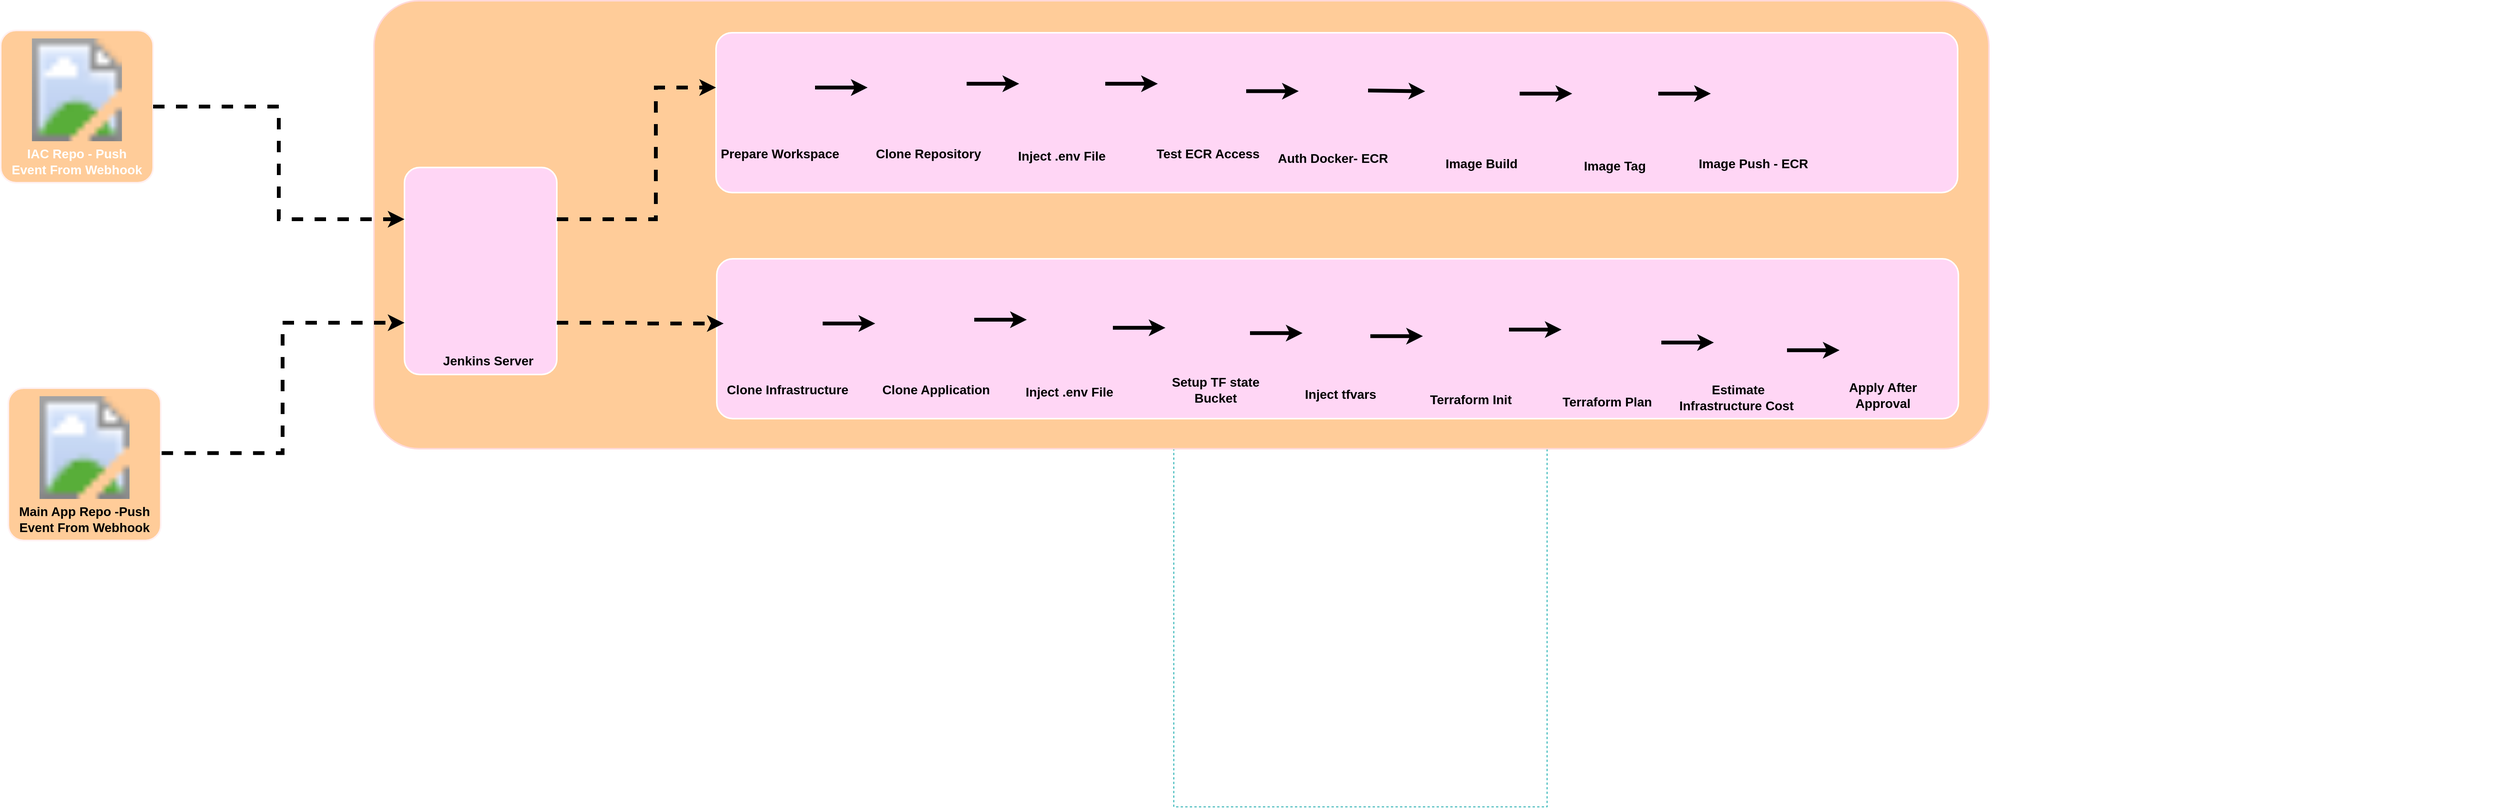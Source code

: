 <mxfile version="26.2.14">
  <diagram name="Page-1" id="cR7yJJrR0JnvgADBufBA">
    <mxGraphModel dx="3169" dy="1833" grid="1" gridSize="10" guides="1" tooltips="1" connect="1" arrows="1" fold="1" page="1" pageScale="1" pageWidth="3300" pageHeight="2339" background="light-dark(#FFFFFF,#FFFFFF)" math="0" shadow="0">
      <root>
        <mxCell id="0" />
        <mxCell id="1" parent="0" />
        <mxCell id="yLLMc8BiAL3USYtmAHxB-1" value="" style="rounded=1;arcSize=10;dashed=0;fillColor=light-dark(#FFCC99,#FFCC99);gradientColor=none;strokeWidth=2;strokeColor=light-dark(#FFF0F0,#FFD9D9);" parent="1" vertex="1">
          <mxGeometry x="460" y="1349" width="200" height="200" as="geometry" />
        </mxCell>
        <mxCell id="BC49tAWycqUVY0E63zKT-4" value="Region" style="points=[[0,0],[0.25,0],[0.5,0],[0.75,0],[1,0],[1,0.25],[1,0.5],[1,0.75],[1,1],[0.75,1],[0.5,1],[0.25,1],[0,1],[0,0.75],[0,0.5],[0,0.25]];outlineConnect=0;gradientColor=none;html=1;whiteSpace=wrap;fontSize=12;fontStyle=0;container=1;pointerEvents=0;collapsible=0;recursiveResize=0;shape=mxgraph.aws4.group;grIcon=mxgraph.aws4.group_region;strokeColor=#00A4A6;fillColor=none;verticalAlign=top;align=left;spacingLeft=30;fontColor=#147EBA;dashed=1;" parent="1" vertex="1">
          <mxGeometry x="2000" y="1699" width="490" height="670" as="geometry" />
        </mxCell>
        <mxCell id="yLLMc8BiAL3USYtmAHxB-4" value="" style="html=1;overflow=block;blockSpacing=1;whiteSpace=wrap;shape=image;fontSize=13;spacing=0;strokeColor=none;strokeOpacity=100;rounded=1;absoluteArcSize=1;arcSize=9;strokeWidth=0;image=https://images.lucid.app/images/33787e02-d90d-494c-b72a-d46787cbd190/content;lucidId=GNB-142OZzR8;" parent="1" vertex="1">
          <mxGeometry x="492.5" y="1359.5" width="135" height="135" as="geometry" />
        </mxCell>
        <mxCell id="yLLMc8BiAL3USYtmAHxB-5" value="&lt;font style=&quot;color: light-dark(rgb(255, 255, 255), rgb(0, 0, 0));&quot;&gt;IAC Repo - Push Event From Webhook&lt;/font&gt;" style="html=1;overflow=block;blockSpacing=1;whiteSpace=wrap;fontSize=16.7;fontStyle=1;spacing=0;strokeColor=none;strokeOpacity=100;fillOpacity=100;rounded=1;absoluteArcSize=1;arcSize=9;fillColor=none;strokeWidth=3.8;lucidId=IOB-DES05dkE;" parent="1" vertex="1">
          <mxGeometry x="470" y="1499.5" width="180" height="45" as="geometry" />
        </mxCell>
        <mxCell id="yLLMc8BiAL3USYtmAHxB-15" value="" style="rounded=1;arcSize=10;dashed=0;fillColor=light-dark(#FFCC99,#FFCC99);gradientColor=none;strokeWidth=2;strokeColor=light-dark(#FFD9D9,#FFD9D9);" parent="1" vertex="1">
          <mxGeometry x="950" y="1310" width="2120" height="588.5" as="geometry" />
        </mxCell>
        <mxCell id="yLLMc8BiAL3USYtmAHxB-12" value="" style="group" parent="1" vertex="1" connectable="0">
          <mxGeometry x="990" y="1529" width="200" height="277" as="geometry" />
        </mxCell>
        <mxCell id="yLLMc8BiAL3USYtmAHxB-7" value="" style="rounded=1;arcSize=10;dashed=0;fillColor=light-dark(#FFD6F5,#FFD6F5);gradientColor=none;strokeWidth=2;strokeColor=light-dark(#FFFFFF,#FF81DF);" parent="yLLMc8BiAL3USYtmAHxB-12" vertex="1">
          <mxGeometry width="200" height="272" as="geometry" />
        </mxCell>
        <mxCell id="yLLMc8BiAL3USYtmAHxB-8" value="" style="html=1;overflow=block;blockSpacing=1;whiteSpace=wrap;shape=image;fontSize=13;spacing=0;strokeColor=none;strokeOpacity=100;rounded=1;absoluteArcSize=1;arcSize=9;strokeWidth=0;image=https://images.lucid.app/images/eecb37af-fb71-4a32-963a-ebf90e5c9b0f/content;imageAspect=0;lucidId=T7Pa9zfULu-N;" parent="yLLMc8BiAL3USYtmAHxB-12" vertex="1">
          <mxGeometry x="27" y="42" width="146" height="202" as="geometry" />
        </mxCell>
        <mxCell id="yLLMc8BiAL3USYtmAHxB-11" value="&lt;font style=&quot;color: light-dark(rgb(0, 0, 0), rgb(0, 0, 0));&quot;&gt;Jenkins Server&lt;/font&gt;" style="html=1;overflow=block;blockSpacing=1;whiteSpace=wrap;fontSize=16.7;fontStyle=1;spacing=0;strokeColor=none;strokeOpacity=100;fillOpacity=100;rounded=1;absoluteArcSize=1;arcSize=9;fillColor=none;strokeWidth=3.8;lucidId=IOB-DES05dkE;" parent="yLLMc8BiAL3USYtmAHxB-12" vertex="1">
          <mxGeometry x="20" y="232" width="180" height="45" as="geometry" />
        </mxCell>
        <mxCell id="yLLMc8BiAL3USYtmAHxB-14" style="rounded=0;orthogonalLoop=1;jettySize=auto;html=1;strokeWidth=5;strokeColor=light-dark(#000000,#000000);dashed=1;edgeStyle=orthogonalEdgeStyle;entryX=0;entryY=0.25;entryDx=0;entryDy=0;" parent="1" source="yLLMc8BiAL3USYtmAHxB-1" target="yLLMc8BiAL3USYtmAHxB-7" edge="1">
          <mxGeometry relative="1" as="geometry" />
        </mxCell>
        <mxCell id="yLLMc8BiAL3USYtmAHxB-16" value="" style="group" parent="1" vertex="1" connectable="0">
          <mxGeometry x="1679" y="1392" width="2061" height="309.5" as="geometry" />
        </mxCell>
        <mxCell id="yLLMc8BiAL3USYtmAHxB-17" value="" style="rounded=1;arcSize=10;dashed=0;fillColor=light-dark(#FFD6F5,#FFD6F5);gradientColor=none;strokeWidth=2;strokeColor=light-dark(#FFFFFF,#FF81DF);" parent="yLLMc8BiAL3USYtmAHxB-16" vertex="1">
          <mxGeometry x="-280" y="-40" width="1630" height="210" as="geometry" />
        </mxCell>
        <mxCell id="yLLMc8BiAL3USYtmAHxB-27" style="edgeStyle=orthogonalEdgeStyle;rounded=0;orthogonalLoop=1;jettySize=auto;html=1;strokeWidth=5;strokeColor=light-dark(#000000,#6042EA);" parent="yLLMc8BiAL3USYtmAHxB-16" source="yLLMc8BiAL3USYtmAHxB-21" target="yLLMc8BiAL3USYtmAHxB-25" edge="1">
          <mxGeometry relative="1" as="geometry" />
        </mxCell>
        <mxCell id="yLLMc8BiAL3USYtmAHxB-21" value="" style="html=1;overflow=block;blockSpacing=1;whiteSpace=wrap;shape=image;fontSize=13;spacing=0;strokeColor=none;strokeOpacity=100;rounded=1;absoluteArcSize=1;arcSize=9;strokeWidth=0;image=https://images.lucid.app/images/be04c269-f45c-4aa7-bb50-5a2b9bb8da96/content;imageAspect=0;lucidId=eYB-Mi~00h76;" parent="yLLMc8BiAL3USYtmAHxB-16" vertex="1">
          <mxGeometry x="-280" y="-33" width="130" height="130" as="geometry" />
        </mxCell>
        <mxCell id="yLLMc8BiAL3USYtmAHxB-28" value="" style="group" parent="yLLMc8BiAL3USYtmAHxB-16" vertex="1" connectable="0">
          <mxGeometry x="-81" y="-33" width="160" height="175" as="geometry" />
        </mxCell>
        <mxCell id="yLLMc8BiAL3USYtmAHxB-25" value="" style="html=1;overflow=block;blockSpacing=1;whiteSpace=wrap;shape=image;fontSize=13;spacing=0;strokeColor=none;strokeOpacity=100;rounded=1;absoluteArcSize=1;arcSize=9;strokeWidth=0;image=https://images.lucid.app/images/be04c269-f45c-4aa7-bb50-5a2b9bb8da96/content;imageAspect=0;lucidId=eYB-Mi~00h76;" parent="yLLMc8BiAL3USYtmAHxB-28" vertex="1">
          <mxGeometry width="130" height="130" as="geometry" />
        </mxCell>
        <mxCell id="yLLMc8BiAL3USYtmAHxB-26" value="&lt;font style=&quot;color: light-dark(rgb(0, 0, 0), rgb(0, 0, 0));&quot;&gt;Clone Repository&lt;/font&gt;" style="html=1;overflow=block;blockSpacing=1;whiteSpace=wrap;fontSize=16.7;fontStyle=1;spacing=0;strokeColor=none;strokeOpacity=100;fillOpacity=100;rounded=1;absoluteArcSize=1;arcSize=9;fillColor=none;strokeWidth=3.8;lucidId=IOB-DES05dkE;" parent="yLLMc8BiAL3USYtmAHxB-28" vertex="1">
          <mxGeometry y="130" width="160" height="45" as="geometry" />
        </mxCell>
        <mxCell id="yLLMc8BiAL3USYtmAHxB-32" style="edgeStyle=orthogonalEdgeStyle;rounded=0;orthogonalLoop=1;jettySize=auto;html=1;strokeWidth=5;strokeColor=light-dark(#000000,#6042EA);" parent="yLLMc8BiAL3USYtmAHxB-28" edge="1">
          <mxGeometry relative="1" as="geometry">
            <mxPoint x="130" y="60" as="sourcePoint" />
            <mxPoint x="199" y="60" as="targetPoint" />
          </mxGeometry>
        </mxCell>
        <mxCell id="yLLMc8BiAL3USYtmAHxB-29" value="" style="group" parent="yLLMc8BiAL3USYtmAHxB-16" vertex="1" connectable="0">
          <mxGeometry x="101" y="-33" width="160" height="175" as="geometry" />
        </mxCell>
        <mxCell id="yLLMc8BiAL3USYtmAHxB-30" value="" style="html=1;overflow=block;blockSpacing=1;whiteSpace=wrap;shape=image;fontSize=13;spacing=0;strokeColor=none;strokeOpacity=100;rounded=1;absoluteArcSize=1;arcSize=9;strokeWidth=0;image=https://images.lucid.app/images/be04c269-f45c-4aa7-bb50-5a2b9bb8da96/content;imageAspect=0;lucidId=eYB-Mi~00h76;" parent="yLLMc8BiAL3USYtmAHxB-29" vertex="1">
          <mxGeometry width="130" height="130" as="geometry" />
        </mxCell>
        <mxCell id="yLLMc8BiAL3USYtmAHxB-31" value="&lt;font style=&quot;color: light-dark(rgb(0, 0, 0), rgb(0, 0, 0));&quot;&gt;Inject .env File&lt;/font&gt;" style="html=1;overflow=block;blockSpacing=1;whiteSpace=wrap;fontSize=16.7;fontStyle=1;spacing=0;strokeColor=none;strokeOpacity=100;fillOpacity=100;rounded=1;absoluteArcSize=1;arcSize=9;fillColor=none;strokeWidth=3.8;lucidId=IOB-DES05dkE;" parent="yLLMc8BiAL3USYtmAHxB-29" vertex="1">
          <mxGeometry x="-7" y="133" width="160" height="45" as="geometry" />
        </mxCell>
        <mxCell id="yLLMc8BiAL3USYtmAHxB-40" value="" style="group" parent="yLLMc8BiAL3USYtmAHxB-16" vertex="1" connectable="0">
          <mxGeometry x="250" y="-27" width="160" height="175" as="geometry" />
        </mxCell>
        <mxCell id="yLLMc8BiAL3USYtmAHxB-49" style="edgeStyle=orthogonalEdgeStyle;rounded=0;orthogonalLoop=1;jettySize=auto;html=1;strokeWidth=5;strokeColor=light-dark(#000000,#6042EA);" parent="yLLMc8BiAL3USYtmAHxB-40" edge="1">
          <mxGeometry relative="1" as="geometry">
            <mxPoint x="-19" y="54" as="sourcePoint" />
            <mxPoint x="50" y="54" as="targetPoint" />
          </mxGeometry>
        </mxCell>
        <mxCell id="yLLMc8BiAL3USYtmAHxB-41" value="" style="html=1;overflow=block;blockSpacing=1;whiteSpace=wrap;shape=image;fontSize=13;spacing=0;strokeColor=none;strokeOpacity=100;rounded=1;absoluteArcSize=1;arcSize=9;strokeWidth=0;image=https://images.lucid.app/images/be04c269-f45c-4aa7-bb50-5a2b9bb8da96/content;imageAspect=0;lucidId=eYB-Mi~00h76;" parent="yLLMc8BiAL3USYtmAHxB-16" vertex="1">
          <mxGeometry x="291" y="-27" width="130" height="130" as="geometry" />
        </mxCell>
        <mxCell id="yLLMc8BiAL3USYtmAHxB-42" value="&lt;font style=&quot;color: light-dark(rgb(0, 0, 0), rgb(0, 0, 0));&quot;&gt;Test ECR Access&lt;/font&gt;" style="html=1;overflow=block;blockSpacing=1;whiteSpace=wrap;fontSize=16.7;fontStyle=1;spacing=0;strokeColor=none;strokeOpacity=100;fillOpacity=100;rounded=1;absoluteArcSize=1;arcSize=9;fillColor=none;strokeWidth=3.8;lucidId=IOB-DES05dkE;" parent="yLLMc8BiAL3USYtmAHxB-16" vertex="1">
          <mxGeometry x="286" y="97" width="160" height="45" as="geometry" />
        </mxCell>
        <mxCell id="yLLMc8BiAL3USYtmAHxB-51" style="rounded=0;orthogonalLoop=1;jettySize=auto;html=1;strokeWidth=5;strokeColor=light-dark(#000000,#6042EA);entryX=0.046;entryY=0.438;entryDx=0;entryDy=0;entryPerimeter=0;" parent="yLLMc8BiAL3USYtmAHxB-16" source="yLLMc8BiAL3USYtmAHxB-52" target="yLLMc8BiAL3USYtmAHxB-54" edge="1">
          <mxGeometry relative="1" as="geometry" />
        </mxCell>
        <mxCell id="yLLMc8BiAL3USYtmAHxB-52" value="" style="html=1;overflow=block;blockSpacing=1;whiteSpace=wrap;shape=image;fontSize=13;spacing=0;strokeColor=none;strokeOpacity=100;rounded=1;absoluteArcSize=1;arcSize=9;strokeWidth=0;image=https://images.lucid.app/images/be04c269-f45c-4aa7-bb50-5a2b9bb8da96/content;imageAspect=0;lucidId=eYB-Mi~00h76;" parent="yLLMc8BiAL3USYtmAHxB-16" vertex="1">
          <mxGeometry x="446" y="-30" width="130" height="130" as="geometry" />
        </mxCell>
        <mxCell id="yLLMc8BiAL3USYtmAHxB-53" value="" style="group" parent="yLLMc8BiAL3USYtmAHxB-16" vertex="1" connectable="0">
          <mxGeometry x="645" y="-20" width="160" height="175" as="geometry" />
        </mxCell>
        <mxCell id="yLLMc8BiAL3USYtmAHxB-54" value="" style="html=1;overflow=block;blockSpacing=1;whiteSpace=wrap;shape=image;fontSize=13;spacing=0;strokeColor=none;strokeOpacity=100;rounded=1;absoluteArcSize=1;arcSize=9;strokeWidth=0;image=https://images.lucid.app/images/be04c269-f45c-4aa7-bb50-5a2b9bb8da96/content;imageAspect=0;lucidId=eYB-Mi~00h76;" parent="yLLMc8BiAL3USYtmAHxB-53" vertex="1">
          <mxGeometry width="130" height="130" as="geometry" />
        </mxCell>
        <mxCell id="yLLMc8BiAL3USYtmAHxB-55" value="&lt;font style=&quot;color: light-dark(rgb(0, 0, 0), rgb(0, 0, 0));&quot;&gt;Image Build&lt;/font&gt;" style="html=1;overflow=block;blockSpacing=1;whiteSpace=wrap;fontSize=16.7;fontStyle=1;spacing=0;strokeColor=none;strokeOpacity=100;fillOpacity=100;rounded=1;absoluteArcSize=1;arcSize=9;fillColor=none;strokeWidth=3.8;lucidId=IOB-DES05dkE;" parent="yLLMc8BiAL3USYtmAHxB-53" vertex="1">
          <mxGeometry y="130" width="160" height="45" as="geometry" />
        </mxCell>
        <mxCell id="yLLMc8BiAL3USYtmAHxB-56" style="edgeStyle=orthogonalEdgeStyle;rounded=0;orthogonalLoop=1;jettySize=auto;html=1;strokeWidth=5;strokeColor=light-dark(#000000,#6042EA);" parent="yLLMc8BiAL3USYtmAHxB-53" edge="1">
          <mxGeometry relative="1" as="geometry">
            <mxPoint x="130" y="60" as="sourcePoint" />
            <mxPoint x="199" y="60" as="targetPoint" />
          </mxGeometry>
        </mxCell>
        <mxCell id="yLLMc8BiAL3USYtmAHxB-57" value="" style="group" parent="yLLMc8BiAL3USYtmAHxB-16" vertex="1" connectable="0">
          <mxGeometry x="827" y="-20" width="160" height="175" as="geometry" />
        </mxCell>
        <mxCell id="yLLMc8BiAL3USYtmAHxB-58" value="" style="html=1;overflow=block;blockSpacing=1;whiteSpace=wrap;shape=image;fontSize=13;spacing=0;strokeColor=none;strokeOpacity=100;rounded=1;absoluteArcSize=1;arcSize=9;strokeWidth=0;image=https://images.lucid.app/images/be04c269-f45c-4aa7-bb50-5a2b9bb8da96/content;imageAspect=0;lucidId=eYB-Mi~00h76;" parent="yLLMc8BiAL3USYtmAHxB-57" vertex="1">
          <mxGeometry width="130" height="130" as="geometry" />
        </mxCell>
        <mxCell id="yLLMc8BiAL3USYtmAHxB-59" value="&lt;font style=&quot;color: light-dark(rgb(0, 0, 0), rgb(0, 0, 0));&quot;&gt;Image Tag&lt;/font&gt;" style="html=1;overflow=block;blockSpacing=1;whiteSpace=wrap;fontSize=16.7;fontStyle=1;spacing=0;strokeColor=none;strokeOpacity=100;fillOpacity=100;rounded=1;absoluteArcSize=1;arcSize=9;fillColor=none;strokeWidth=3.8;lucidId=IOB-DES05dkE;" parent="yLLMc8BiAL3USYtmAHxB-57" vertex="1">
          <mxGeometry x="-7" y="133" width="160" height="45" as="geometry" />
        </mxCell>
        <mxCell id="yLLMc8BiAL3USYtmAHxB-60" value="" style="group" parent="yLLMc8BiAL3USYtmAHxB-16" vertex="1" connectable="0">
          <mxGeometry x="976" y="-14" width="160" height="175" as="geometry" />
        </mxCell>
        <mxCell id="yLLMc8BiAL3USYtmAHxB-61" style="edgeStyle=orthogonalEdgeStyle;rounded=0;orthogonalLoop=1;jettySize=auto;html=1;strokeWidth=5;strokeColor=light-dark(#000000,#6042EA);" parent="yLLMc8BiAL3USYtmAHxB-60" edge="1">
          <mxGeometry relative="1" as="geometry">
            <mxPoint x="-19" y="54" as="sourcePoint" />
            <mxPoint x="50" y="54" as="targetPoint" />
          </mxGeometry>
        </mxCell>
        <mxCell id="yLLMc8BiAL3USYtmAHxB-62" value="" style="html=1;overflow=block;blockSpacing=1;whiteSpace=wrap;shape=image;fontSize=13;spacing=0;strokeColor=none;strokeOpacity=100;rounded=1;absoluteArcSize=1;arcSize=9;strokeWidth=0;image=https://images.lucid.app/images/be04c269-f45c-4aa7-bb50-5a2b9bb8da96/content;imageAspect=0;lucidId=eYB-Mi~00h76;" parent="yLLMc8BiAL3USYtmAHxB-16" vertex="1">
          <mxGeometry x="1017" y="-14" width="130" height="130" as="geometry" />
        </mxCell>
        <mxCell id="yLLMc8BiAL3USYtmAHxB-63" value="&lt;font style=&quot;color: light-dark(rgb(0, 0, 0), rgb(0, 0, 0));&quot;&gt;Auth Docker- ECR&lt;/font&gt;" style="html=1;overflow=block;blockSpacing=1;whiteSpace=wrap;fontSize=16.7;fontStyle=1;spacing=0;strokeColor=none;strokeOpacity=100;fillOpacity=100;rounded=1;absoluteArcSize=1;arcSize=9;fillColor=none;strokeWidth=3.8;lucidId=IOB-DES05dkE;" parent="yLLMc8BiAL3USYtmAHxB-16" vertex="1">
          <mxGeometry x="450" y="103" width="160" height="45" as="geometry" />
        </mxCell>
        <mxCell id="yLLMc8BiAL3USYtmAHxB-64" value="&lt;font style=&quot;color: light-dark(rgb(0, 0, 0), rgb(0, 0, 0));&quot;&gt;Image Push - ECR&lt;/font&gt;" style="html=1;overflow=block;blockSpacing=1;whiteSpace=wrap;fontSize=16.7;fontStyle=1;spacing=0;strokeColor=none;strokeOpacity=100;fillOpacity=100;rounded=1;absoluteArcSize=1;arcSize=9;fillColor=none;strokeWidth=3.8;lucidId=IOB-DES05dkE;" parent="yLLMc8BiAL3USYtmAHxB-16" vertex="1">
          <mxGeometry x="1002" y="110" width="160" height="45" as="geometry" />
        </mxCell>
        <mxCell id="yLLMc8BiAL3USYtmAHxB-72" style="edgeStyle=orthogonalEdgeStyle;rounded=0;orthogonalLoop=1;jettySize=auto;html=1;strokeWidth=5;strokeColor=light-dark(#000000,#6042EA);" parent="yLLMc8BiAL3USYtmAHxB-16" edge="1">
          <mxGeometry relative="1" as="geometry">
            <mxPoint x="416" y="36.8" as="sourcePoint" />
            <mxPoint x="485" y="36.8" as="targetPoint" />
          </mxGeometry>
        </mxCell>
        <mxCell id="yLLMc8BiAL3USYtmAHxB-24" value="&lt;font style=&quot;color: light-dark(rgb(0, 0, 0), rgb(0, 0, 0));&quot;&gt;Prepare Workspace&lt;/font&gt;" style="html=1;overflow=block;blockSpacing=1;whiteSpace=wrap;fontSize=16.7;fontStyle=1;spacing=0;strokeColor=none;strokeOpacity=100;fillOpacity=100;rounded=1;absoluteArcSize=1;arcSize=9;fillColor=none;strokeWidth=3.8;lucidId=IOB-DES05dkE;" parent="1" vertex="1">
          <mxGeometry x="1403" y="1489" width="160" height="45" as="geometry" />
        </mxCell>
        <mxCell id="yLLMc8BiAL3USYtmAHxB-73" value="" style="rounded=1;arcSize=10;dashed=0;fillColor=light-dark(#FFD6F5,#FFD6F5);gradientColor=none;strokeWidth=2;strokeColor=light-dark(#FFFFFF,#FF81DF);" parent="1" vertex="1">
          <mxGeometry x="1400" y="1649" width="1630" height="210" as="geometry" />
        </mxCell>
        <mxCell id="yLLMc8BiAL3USYtmAHxB-74" style="edgeStyle=orthogonalEdgeStyle;rounded=0;orthogonalLoop=1;jettySize=auto;html=1;strokeWidth=5;strokeColor=light-dark(#000000,#6042EA);" parent="1" source="yLLMc8BiAL3USYtmAHxB-75" target="yLLMc8BiAL3USYtmAHxB-77" edge="1">
          <mxGeometry relative="1" as="geometry" />
        </mxCell>
        <mxCell id="yLLMc8BiAL3USYtmAHxB-75" value="" style="html=1;overflow=block;blockSpacing=1;whiteSpace=wrap;shape=image;fontSize=13;spacing=0;strokeColor=none;strokeOpacity=100;rounded=1;absoluteArcSize=1;arcSize=9;strokeWidth=0;image=https://images.lucid.app/images/be04c269-f45c-4aa7-bb50-5a2b9bb8da96/content;imageAspect=0;lucidId=eYB-Mi~00h76;" parent="1" vertex="1">
          <mxGeometry x="1409" y="1669" width="130" height="130" as="geometry" />
        </mxCell>
        <mxCell id="yLLMc8BiAL3USYtmAHxB-76" value="" style="group" parent="1" vertex="1" connectable="0">
          <mxGeometry x="1608" y="1669" width="160" height="175" as="geometry" />
        </mxCell>
        <mxCell id="yLLMc8BiAL3USYtmAHxB-77" value="" style="html=1;overflow=block;blockSpacing=1;whiteSpace=wrap;shape=image;fontSize=13;spacing=0;strokeColor=none;strokeOpacity=100;rounded=1;absoluteArcSize=1;arcSize=9;strokeWidth=0;image=https://images.lucid.app/images/be04c269-f45c-4aa7-bb50-5a2b9bb8da96/content;imageAspect=0;lucidId=eYB-Mi~00h76;" parent="yLLMc8BiAL3USYtmAHxB-76" vertex="1">
          <mxGeometry width="130" height="130" as="geometry" />
        </mxCell>
        <mxCell id="yLLMc8BiAL3USYtmAHxB-78" value="&lt;font style=&quot;color: light-dark(rgb(0, 0, 0), rgb(0, 0, 0));&quot;&gt;Clone Application&lt;/font&gt;" style="html=1;overflow=block;blockSpacing=1;whiteSpace=wrap;fontSize=16.7;fontStyle=1;spacing=0;strokeColor=none;strokeOpacity=100;fillOpacity=100;rounded=1;absoluteArcSize=1;arcSize=9;fillColor=none;strokeWidth=3.8;lucidId=IOB-DES05dkE;" parent="yLLMc8BiAL3USYtmAHxB-76" vertex="1">
          <mxGeometry y="130" width="160" height="45" as="geometry" />
        </mxCell>
        <mxCell id="yLLMc8BiAL3USYtmAHxB-79" style="edgeStyle=orthogonalEdgeStyle;rounded=0;orthogonalLoop=1;jettySize=auto;html=1;strokeWidth=5;strokeColor=light-dark(#000000,#6042EA);" parent="yLLMc8BiAL3USYtmAHxB-76" edge="1">
          <mxGeometry relative="1" as="geometry">
            <mxPoint x="130" y="60" as="sourcePoint" />
            <mxPoint x="199" y="60" as="targetPoint" />
          </mxGeometry>
        </mxCell>
        <mxCell id="yLLMc8BiAL3USYtmAHxB-80" value="" style="group" parent="1" vertex="1" connectable="0">
          <mxGeometry x="1790" y="1669" width="160" height="175" as="geometry" />
        </mxCell>
        <mxCell id="yLLMc8BiAL3USYtmAHxB-81" value="" style="html=1;overflow=block;blockSpacing=1;whiteSpace=wrap;shape=image;fontSize=13;spacing=0;strokeColor=none;strokeOpacity=100;rounded=1;absoluteArcSize=1;arcSize=9;strokeWidth=0;image=https://images.lucid.app/images/be04c269-f45c-4aa7-bb50-5a2b9bb8da96/content;imageAspect=0;lucidId=eYB-Mi~00h76;" parent="yLLMc8BiAL3USYtmAHxB-80" vertex="1">
          <mxGeometry width="130" height="130" as="geometry" />
        </mxCell>
        <mxCell id="yLLMc8BiAL3USYtmAHxB-82" value="&lt;font style=&quot;color: light-dark(rgb(0, 0, 0), rgb(0, 0, 0));&quot;&gt;Inject .env File&lt;/font&gt;" style="html=1;overflow=block;blockSpacing=1;whiteSpace=wrap;fontSize=16.7;fontStyle=1;spacing=0;strokeColor=none;strokeOpacity=100;fillOpacity=100;rounded=1;absoluteArcSize=1;arcSize=9;fillColor=none;strokeWidth=3.8;lucidId=IOB-DES05dkE;" parent="yLLMc8BiAL3USYtmAHxB-80" vertex="1">
          <mxGeometry x="-7" y="133" width="160" height="45" as="geometry" />
        </mxCell>
        <mxCell id="yLLMc8BiAL3USYtmAHxB-83" value="" style="html=1;overflow=block;blockSpacing=1;whiteSpace=wrap;shape=image;fontSize=13;spacing=0;strokeColor=none;strokeOpacity=100;rounded=1;absoluteArcSize=1;arcSize=9;strokeWidth=0;image=https://images.lucid.app/images/be04c269-f45c-4aa7-bb50-5a2b9bb8da96/content;imageAspect=0;lucidId=eYB-Mi~00h76;" parent="1" vertex="1">
          <mxGeometry x="1980" y="1675" width="130" height="130" as="geometry" />
        </mxCell>
        <mxCell id="yLLMc8BiAL3USYtmAHxB-84" value="&lt;font style=&quot;color: light-dark(rgb(0, 0, 0), rgb(0, 0, 0));&quot;&gt;Setup TF state Bucket&lt;/font&gt;" style="html=1;overflow=block;blockSpacing=1;whiteSpace=wrap;fontSize=16.7;fontStyle=1;spacing=0;strokeColor=none;strokeOpacity=100;fillOpacity=100;rounded=1;absoluteArcSize=1;arcSize=9;fillColor=none;strokeWidth=3.8;lucidId=IOB-DES05dkE;" parent="1" vertex="1">
          <mxGeometry x="1975" y="1799" width="160" height="45" as="geometry" />
        </mxCell>
        <mxCell id="yLLMc8BiAL3USYtmAHxB-85" value="" style="html=1;overflow=block;blockSpacing=1;whiteSpace=wrap;shape=image;fontSize=13;spacing=0;strokeColor=none;strokeOpacity=100;rounded=1;absoluteArcSize=1;arcSize=9;strokeWidth=0;image=https://images.lucid.app/images/be04c269-f45c-4aa7-bb50-5a2b9bb8da96/content;imageAspect=0;lucidId=eYB-Mi~00h76;" parent="1" vertex="1">
          <mxGeometry x="2135" y="1672" width="130" height="130" as="geometry" />
        </mxCell>
        <mxCell id="yLLMc8BiAL3USYtmAHxB-86" value="" style="group" parent="1" vertex="1" connectable="0">
          <mxGeometry x="2310" y="1682" width="160" height="175" as="geometry" />
        </mxCell>
        <mxCell id="yLLMc8BiAL3USYtmAHxB-87" value="" style="html=1;overflow=block;blockSpacing=1;whiteSpace=wrap;shape=image;fontSize=13;spacing=0;strokeColor=none;strokeOpacity=100;rounded=1;absoluteArcSize=1;arcSize=9;strokeWidth=0;image=https://images.lucid.app/images/be04c269-f45c-4aa7-bb50-5a2b9bb8da96/content;imageAspect=0;lucidId=eYB-Mi~00h76;" parent="yLLMc8BiAL3USYtmAHxB-86" vertex="1">
          <mxGeometry width="130" height="130" as="geometry" />
        </mxCell>
        <mxCell id="yLLMc8BiAL3USYtmAHxB-88" value="&lt;font style=&quot;color: light-dark(rgb(0, 0, 0), rgb(0, 0, 0));&quot;&gt;Terraform Init&lt;/font&gt;" style="html=1;overflow=block;blockSpacing=1;whiteSpace=wrap;fontSize=16.7;fontStyle=1;spacing=0;strokeColor=none;strokeOpacity=100;fillOpacity=100;rounded=1;absoluteArcSize=1;arcSize=9;fillColor=none;strokeWidth=3.8;lucidId=IOB-DES05dkE;" parent="yLLMc8BiAL3USYtmAHxB-86" vertex="1">
          <mxGeometry y="130" width="160" height="45" as="geometry" />
        </mxCell>
        <mxCell id="yLLMc8BiAL3USYtmAHxB-89" style="edgeStyle=orthogonalEdgeStyle;rounded=0;orthogonalLoop=1;jettySize=auto;html=1;strokeWidth=5;strokeColor=light-dark(#000000,#6042EA);" parent="yLLMc8BiAL3USYtmAHxB-86" edge="1">
          <mxGeometry relative="1" as="geometry">
            <mxPoint x="130" y="60" as="sourcePoint" />
            <mxPoint x="199" y="60" as="targetPoint" />
          </mxGeometry>
        </mxCell>
        <mxCell id="yLLMc8BiAL3USYtmAHxB-90" value="" style="group" parent="1" vertex="1" connectable="0">
          <mxGeometry x="2496" y="1682" width="160" height="175" as="geometry" />
        </mxCell>
        <mxCell id="yLLMc8BiAL3USYtmAHxB-91" value="" style="html=1;overflow=block;blockSpacing=1;whiteSpace=wrap;shape=image;fontSize=13;spacing=0;strokeColor=none;strokeOpacity=100;rounded=1;absoluteArcSize=1;arcSize=9;strokeWidth=0;image=https://images.lucid.app/images/be04c269-f45c-4aa7-bb50-5a2b9bb8da96/content;imageAspect=0;lucidId=eYB-Mi~00h76;" parent="yLLMc8BiAL3USYtmAHxB-90" vertex="1">
          <mxGeometry width="130" height="130" as="geometry" />
        </mxCell>
        <mxCell id="yLLMc8BiAL3USYtmAHxB-92" value="&lt;font style=&quot;color: light-dark(rgb(0, 0, 0), rgb(0, 0, 0));&quot;&gt;Terraform Plan&lt;/font&gt;" style="html=1;overflow=block;blockSpacing=1;whiteSpace=wrap;fontSize=16.7;fontStyle=1;spacing=0;strokeColor=none;strokeOpacity=100;fillOpacity=100;rounded=1;absoluteArcSize=1;arcSize=9;fillColor=none;strokeWidth=3.8;lucidId=IOB-DES05dkE;" parent="yLLMc8BiAL3USYtmAHxB-90" vertex="1">
          <mxGeometry x="-7" y="133" width="160" height="45" as="geometry" />
        </mxCell>
        <mxCell id="yLLMc8BiAL3USYtmAHxB-105" style="edgeStyle=orthogonalEdgeStyle;rounded=0;orthogonalLoop=1;jettySize=auto;html=1;strokeWidth=5;strokeColor=light-dark(#000000,#6042EA);" parent="yLLMc8BiAL3USYtmAHxB-90" edge="1">
          <mxGeometry relative="1" as="geometry">
            <mxPoint x="144" y="77" as="sourcePoint" />
            <mxPoint x="213" y="77" as="targetPoint" />
          </mxGeometry>
        </mxCell>
        <mxCell id="yLLMc8BiAL3USYtmAHxB-93" value="" style="html=1;overflow=block;blockSpacing=1;whiteSpace=wrap;shape=image;fontSize=13;spacing=0;strokeColor=none;strokeOpacity=100;rounded=1;absoluteArcSize=1;arcSize=9;strokeWidth=0;image=https://images.lucid.app/images/be04c269-f45c-4aa7-bb50-5a2b9bb8da96/content;imageAspect=0;lucidId=eYB-Mi~00h76;" parent="1" vertex="1">
          <mxGeometry x="2675" y="1685" width="130" height="130" as="geometry" />
        </mxCell>
        <mxCell id="yLLMc8BiAL3USYtmAHxB-94" value="&lt;font style=&quot;color: light-dark(rgb(0, 0, 0), rgb(0, 0, 0));&quot;&gt;Inject tfvars&lt;/font&gt;" style="html=1;overflow=block;blockSpacing=1;whiteSpace=wrap;fontSize=16.7;fontStyle=1;spacing=0;strokeColor=none;strokeOpacity=100;fillOpacity=100;rounded=1;absoluteArcSize=1;arcSize=9;fillColor=none;strokeWidth=3.8;lucidId=IOB-DES05dkE;" parent="1" vertex="1">
          <mxGeometry x="2139" y="1805" width="160" height="45" as="geometry" />
        </mxCell>
        <mxCell id="yLLMc8BiAL3USYtmAHxB-95" value="&lt;span&gt;&lt;font style=&quot;color: light-dark(rgb(0, 0, 0), rgb(0, 0, 0));&quot;&gt;Estimate Infrastructure Cost&amp;nbsp;&lt;/font&gt;&lt;/span&gt;" style="html=1;overflow=block;blockSpacing=1;whiteSpace=wrap;fontSize=16.7;fontStyle=1;spacing=0;strokeColor=none;strokeOpacity=100;fillOpacity=100;rounded=1;absoluteArcSize=1;arcSize=9;fillColor=none;strokeWidth=3.8;lucidId=IOB-DES05dkE;" parent="1" vertex="1">
          <mxGeometry x="2661" y="1809" width="160" height="45" as="geometry" />
        </mxCell>
        <mxCell id="yLLMc8BiAL3USYtmAHxB-96" value="&lt;font style=&quot;color: light-dark(rgb(0, 0, 0), rgb(0, 0, 0));&quot;&gt;Clone Infrastructure&lt;/font&gt;" style="html=1;overflow=block;blockSpacing=1;whiteSpace=wrap;fontSize=16.7;fontStyle=1;spacing=0;strokeColor=none;strokeOpacity=100;fillOpacity=100;rounded=1;absoluteArcSize=1;arcSize=9;fillColor=none;strokeWidth=3.8;lucidId=IOB-DES05dkE;" parent="1" vertex="1">
          <mxGeometry x="1413" y="1799" width="160" height="45" as="geometry" />
        </mxCell>
        <mxCell id="yLLMc8BiAL3USYtmAHxB-97" value="" style="html=1;overflow=block;blockSpacing=1;whiteSpace=wrap;shape=image;fontSize=13;spacing=0;strokeColor=none;strokeOpacity=100;rounded=1;absoluteArcSize=1;arcSize=9;strokeWidth=0;image=https://images.lucid.app/images/be04c269-f45c-4aa7-bb50-5a2b9bb8da96/content;imageAspect=0;lucidId=eYB-Mi~00h76;" parent="1" vertex="1">
          <mxGeometry x="2866" y="1682" width="130" height="130" as="geometry" />
        </mxCell>
        <mxCell id="yLLMc8BiAL3USYtmAHxB-98" value="&lt;span&gt;&lt;font style=&quot;color: light-dark(rgb(0, 0, 0), rgb(0, 0, 0));&quot;&gt;Apply After Approval&lt;/font&gt;&lt;/span&gt;" style="html=1;overflow=block;blockSpacing=1;whiteSpace=wrap;fontSize=16.7;fontStyle=1;spacing=0;strokeColor=none;strokeOpacity=100;fillOpacity=100;rounded=1;absoluteArcSize=1;arcSize=9;fillColor=none;strokeWidth=3.8;lucidId=IOB-DES05dkE;" parent="1" vertex="1">
          <mxGeometry x="2851" y="1806" width="160" height="45" as="geometry" />
        </mxCell>
        <mxCell id="yLLMc8BiAL3USYtmAHxB-100" style="edgeStyle=orthogonalEdgeStyle;rounded=0;orthogonalLoop=1;jettySize=auto;html=1;strokeWidth=5;strokeColor=light-dark(#000000,#6042EA);" parent="1" edge="1">
          <mxGeometry relative="1" as="geometry">
            <mxPoint x="1920" y="1739.62" as="sourcePoint" />
            <mxPoint x="1989" y="1739.62" as="targetPoint" />
          </mxGeometry>
        </mxCell>
        <mxCell id="yLLMc8BiAL3USYtmAHxB-101" style="edgeStyle=orthogonalEdgeStyle;rounded=0;orthogonalLoop=1;jettySize=auto;html=1;strokeWidth=5;strokeColor=light-dark(#000000,#6042EA);" parent="1" edge="1">
          <mxGeometry relative="1" as="geometry">
            <mxPoint x="2100" y="1746.62" as="sourcePoint" />
            <mxPoint x="2169" y="1746.62" as="targetPoint" />
          </mxGeometry>
        </mxCell>
        <mxCell id="yLLMc8BiAL3USYtmAHxB-104" style="edgeStyle=orthogonalEdgeStyle;rounded=0;orthogonalLoop=1;jettySize=auto;html=1;strokeWidth=5;strokeColor=light-dark(#000000,#6042EA);" parent="1" edge="1">
          <mxGeometry relative="1" as="geometry">
            <mxPoint x="2258" y="1750.62" as="sourcePoint" />
            <mxPoint x="2327" y="1750.62" as="targetPoint" />
          </mxGeometry>
        </mxCell>
        <mxCell id="yLLMc8BiAL3USYtmAHxB-106" style="edgeStyle=orthogonalEdgeStyle;rounded=0;orthogonalLoop=1;jettySize=auto;html=1;strokeWidth=5;strokeColor=light-dark(#000000,#6042EA);" parent="1" edge="1">
          <mxGeometry relative="1" as="geometry">
            <mxPoint x="2805" y="1769.12" as="sourcePoint" />
            <mxPoint x="2874" y="1769.12" as="targetPoint" />
          </mxGeometry>
        </mxCell>
        <mxCell id="yLLMc8BiAL3USYtmAHxB-107" value="" style="rounded=1;arcSize=10;dashed=0;fillColor=light-dark(#FFCC99,#FFCC99);gradientColor=none;strokeWidth=2;strokeColor=light-dark(#FFF0F0,#FFD9D9);" parent="1" vertex="1">
          <mxGeometry x="470" y="1819" width="200" height="200" as="geometry" />
        </mxCell>
        <mxCell id="yLLMc8BiAL3USYtmAHxB-108" value="" style="html=1;overflow=block;blockSpacing=1;whiteSpace=wrap;shape=image;fontSize=13;spacing=0;strokeColor=none;strokeOpacity=100;rounded=1;absoluteArcSize=1;arcSize=9;strokeWidth=0;image=https://images.lucid.app/images/33787e02-d90d-494c-b72a-d46787cbd190/content;lucidId=GNB-142OZzR8;" parent="1" vertex="1">
          <mxGeometry x="502.5" y="1829.5" width="135" height="135" as="geometry" />
        </mxCell>
        <mxCell id="yLLMc8BiAL3USYtmAHxB-109" value="&lt;font style=&quot;color: light-dark(rgb(0, 0, 0), rgb(0, 0, 0));&quot;&gt;Main App Repo -Push Event From Webhook&lt;/font&gt;" style="html=1;overflow=block;blockSpacing=1;whiteSpace=wrap;fontSize=16.7;fontStyle=1;spacing=0;strokeColor=none;strokeOpacity=100;fillOpacity=100;rounded=1;absoluteArcSize=1;arcSize=9;fillColor=none;strokeWidth=3.8;lucidId=IOB-DES05dkE;" parent="1" vertex="1">
          <mxGeometry x="480" y="1969.5" width="180" height="45" as="geometry" />
        </mxCell>
        <mxCell id="yLLMc8BiAL3USYtmAHxB-112" style="rounded=0;orthogonalLoop=1;jettySize=auto;html=1;strokeWidth=5;strokeColor=light-dark(#000000,#000000);dashed=1;edgeStyle=orthogonalEdgeStyle;entryX=0;entryY=0.75;entryDx=0;entryDy=0;exitX=1.006;exitY=0.426;exitDx=0;exitDy=0;exitPerimeter=0;" parent="1" source="yLLMc8BiAL3USYtmAHxB-107" target="yLLMc8BiAL3USYtmAHxB-7" edge="1">
          <mxGeometry relative="1" as="geometry">
            <mxPoint x="590" y="1669" as="sourcePoint" />
            <mxPoint x="920" y="1817" as="targetPoint" />
          </mxGeometry>
        </mxCell>
        <mxCell id="yLLMc8BiAL3USYtmAHxB-113" style="edgeStyle=orthogonalEdgeStyle;rounded=0;orthogonalLoop=1;jettySize=auto;html=1;exitX=1;exitY=0.25;exitDx=0;exitDy=0;strokeWidth=5;strokeColor=light-dark(#000000,#000000);dashed=1;" parent="1" source="yLLMc8BiAL3USYtmAHxB-7" target="yLLMc8BiAL3USYtmAHxB-21" edge="1">
          <mxGeometry relative="1" as="geometry">
            <Array as="points">
              <mxPoint x="1320" y="1597" />
              <mxPoint x="1320" y="1424" />
            </Array>
          </mxGeometry>
        </mxCell>
        <mxCell id="yLLMc8BiAL3USYtmAHxB-114" style="edgeStyle=orthogonalEdgeStyle;rounded=0;orthogonalLoop=1;jettySize=auto;html=1;exitX=1;exitY=0.75;exitDx=0;exitDy=0;strokeWidth=5;strokeColor=light-dark(#000000,#000000);dashed=1;" parent="1" source="yLLMc8BiAL3USYtmAHxB-7" target="yLLMc8BiAL3USYtmAHxB-75" edge="1">
          <mxGeometry relative="1" as="geometry" />
        </mxCell>
      </root>
    </mxGraphModel>
  </diagram>
</mxfile>
